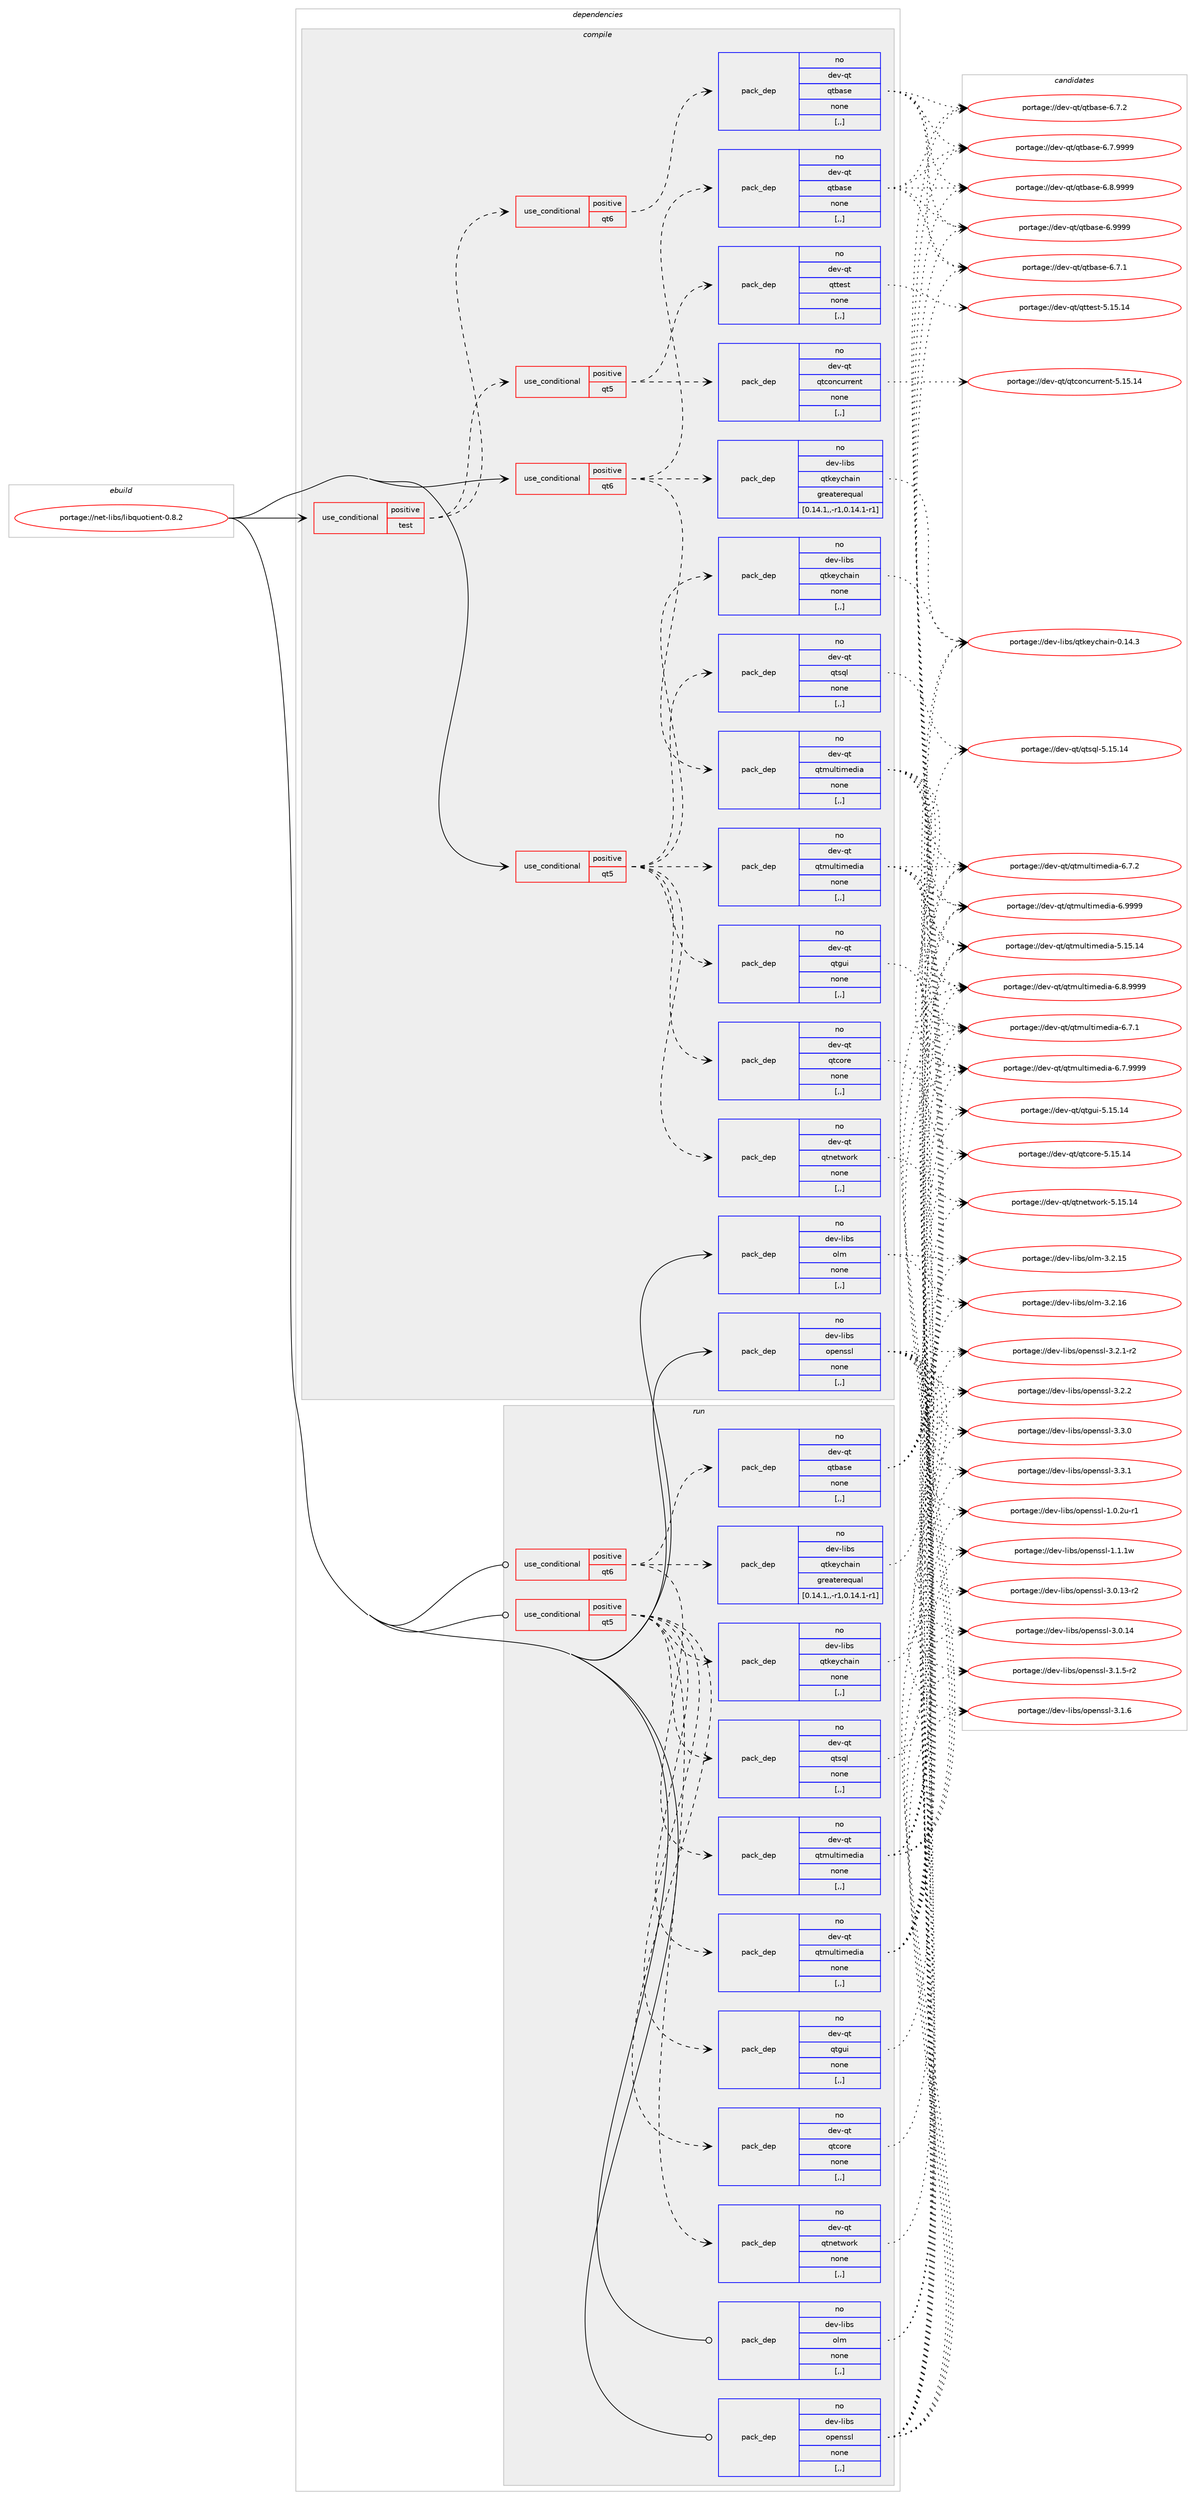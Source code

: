 digraph prolog {

# *************
# Graph options
# *************

newrank=true;
concentrate=true;
compound=true;
graph [rankdir=LR,fontname=Helvetica,fontsize=10,ranksep=1.5];#, ranksep=2.5, nodesep=0.2];
edge  [arrowhead=vee];
node  [fontname=Helvetica,fontsize=10];

# **********
# The ebuild
# **********

subgraph cluster_leftcol {
color=gray;
rank=same;
label=<<i>ebuild</i>>;
id [label="portage://net-libs/libquotient-0.8.2", color=red, width=4, href="../net-libs/libquotient-0.8.2.svg"];
}

# ****************
# The dependencies
# ****************

subgraph cluster_midcol {
color=gray;
label=<<i>dependencies</i>>;
subgraph cluster_compile {
fillcolor="#eeeeee";
style=filled;
label=<<i>compile</i>>;
subgraph cond91377 {
dependency351103 [label=<<TABLE BORDER="0" CELLBORDER="1" CELLSPACING="0" CELLPADDING="4"><TR><TD ROWSPAN="3" CELLPADDING="10">use_conditional</TD></TR><TR><TD>positive</TD></TR><TR><TD>qt5</TD></TR></TABLE>>, shape=none, color=red];
subgraph pack257121 {
dependency351104 [label=<<TABLE BORDER="0" CELLBORDER="1" CELLSPACING="0" CELLPADDING="4" WIDTH="220"><TR><TD ROWSPAN="6" CELLPADDING="30">pack_dep</TD></TR><TR><TD WIDTH="110">no</TD></TR><TR><TD>dev-libs</TD></TR><TR><TD>qtkeychain</TD></TR><TR><TD>none</TD></TR><TR><TD>[,,]</TD></TR></TABLE>>, shape=none, color=blue];
}
dependency351103:e -> dependency351104:w [weight=20,style="dashed",arrowhead="vee"];
subgraph pack257122 {
dependency351105 [label=<<TABLE BORDER="0" CELLBORDER="1" CELLSPACING="0" CELLPADDING="4" WIDTH="220"><TR><TD ROWSPAN="6" CELLPADDING="30">pack_dep</TD></TR><TR><TD WIDTH="110">no</TD></TR><TR><TD>dev-qt</TD></TR><TR><TD>qtcore</TD></TR><TR><TD>none</TD></TR><TR><TD>[,,]</TD></TR></TABLE>>, shape=none, color=blue];
}
dependency351103:e -> dependency351105:w [weight=20,style="dashed",arrowhead="vee"];
subgraph pack257123 {
dependency351106 [label=<<TABLE BORDER="0" CELLBORDER="1" CELLSPACING="0" CELLPADDING="4" WIDTH="220"><TR><TD ROWSPAN="6" CELLPADDING="30">pack_dep</TD></TR><TR><TD WIDTH="110">no</TD></TR><TR><TD>dev-qt</TD></TR><TR><TD>qtgui</TD></TR><TR><TD>none</TD></TR><TR><TD>[,,]</TD></TR></TABLE>>, shape=none, color=blue];
}
dependency351103:e -> dependency351106:w [weight=20,style="dashed",arrowhead="vee"];
subgraph pack257124 {
dependency351107 [label=<<TABLE BORDER="0" CELLBORDER="1" CELLSPACING="0" CELLPADDING="4" WIDTH="220"><TR><TD ROWSPAN="6" CELLPADDING="30">pack_dep</TD></TR><TR><TD WIDTH="110">no</TD></TR><TR><TD>dev-qt</TD></TR><TR><TD>qtmultimedia</TD></TR><TR><TD>none</TD></TR><TR><TD>[,,]</TD></TR></TABLE>>, shape=none, color=blue];
}
dependency351103:e -> dependency351107:w [weight=20,style="dashed",arrowhead="vee"];
subgraph pack257125 {
dependency351108 [label=<<TABLE BORDER="0" CELLBORDER="1" CELLSPACING="0" CELLPADDING="4" WIDTH="220"><TR><TD ROWSPAN="6" CELLPADDING="30">pack_dep</TD></TR><TR><TD WIDTH="110">no</TD></TR><TR><TD>dev-qt</TD></TR><TR><TD>qtnetwork</TD></TR><TR><TD>none</TD></TR><TR><TD>[,,]</TD></TR></TABLE>>, shape=none, color=blue];
}
dependency351103:e -> dependency351108:w [weight=20,style="dashed",arrowhead="vee"];
subgraph pack257126 {
dependency351109 [label=<<TABLE BORDER="0" CELLBORDER="1" CELLSPACING="0" CELLPADDING="4" WIDTH="220"><TR><TD ROWSPAN="6" CELLPADDING="30">pack_dep</TD></TR><TR><TD WIDTH="110">no</TD></TR><TR><TD>dev-qt</TD></TR><TR><TD>qtsql</TD></TR><TR><TD>none</TD></TR><TR><TD>[,,]</TD></TR></TABLE>>, shape=none, color=blue];
}
dependency351103:e -> dependency351109:w [weight=20,style="dashed",arrowhead="vee"];
}
id:e -> dependency351103:w [weight=20,style="solid",arrowhead="vee"];
subgraph cond91378 {
dependency351110 [label=<<TABLE BORDER="0" CELLBORDER="1" CELLSPACING="0" CELLPADDING="4"><TR><TD ROWSPAN="3" CELLPADDING="10">use_conditional</TD></TR><TR><TD>positive</TD></TR><TR><TD>qt6</TD></TR></TABLE>>, shape=none, color=red];
subgraph pack257127 {
dependency351111 [label=<<TABLE BORDER="0" CELLBORDER="1" CELLSPACING="0" CELLPADDING="4" WIDTH="220"><TR><TD ROWSPAN="6" CELLPADDING="30">pack_dep</TD></TR><TR><TD WIDTH="110">no</TD></TR><TR><TD>dev-libs</TD></TR><TR><TD>qtkeychain</TD></TR><TR><TD>greaterequal</TD></TR><TR><TD>[0.14.1,,-r1,0.14.1-r1]</TD></TR></TABLE>>, shape=none, color=blue];
}
dependency351110:e -> dependency351111:w [weight=20,style="dashed",arrowhead="vee"];
subgraph pack257128 {
dependency351112 [label=<<TABLE BORDER="0" CELLBORDER="1" CELLSPACING="0" CELLPADDING="4" WIDTH="220"><TR><TD ROWSPAN="6" CELLPADDING="30">pack_dep</TD></TR><TR><TD WIDTH="110">no</TD></TR><TR><TD>dev-qt</TD></TR><TR><TD>qtbase</TD></TR><TR><TD>none</TD></TR><TR><TD>[,,]</TD></TR></TABLE>>, shape=none, color=blue];
}
dependency351110:e -> dependency351112:w [weight=20,style="dashed",arrowhead="vee"];
subgraph pack257129 {
dependency351113 [label=<<TABLE BORDER="0" CELLBORDER="1" CELLSPACING="0" CELLPADDING="4" WIDTH="220"><TR><TD ROWSPAN="6" CELLPADDING="30">pack_dep</TD></TR><TR><TD WIDTH="110">no</TD></TR><TR><TD>dev-qt</TD></TR><TR><TD>qtmultimedia</TD></TR><TR><TD>none</TD></TR><TR><TD>[,,]</TD></TR></TABLE>>, shape=none, color=blue];
}
dependency351110:e -> dependency351113:w [weight=20,style="dashed",arrowhead="vee"];
}
id:e -> dependency351110:w [weight=20,style="solid",arrowhead="vee"];
subgraph cond91379 {
dependency351114 [label=<<TABLE BORDER="0" CELLBORDER="1" CELLSPACING="0" CELLPADDING="4"><TR><TD ROWSPAN="3" CELLPADDING="10">use_conditional</TD></TR><TR><TD>positive</TD></TR><TR><TD>test</TD></TR></TABLE>>, shape=none, color=red];
subgraph cond91380 {
dependency351115 [label=<<TABLE BORDER="0" CELLBORDER="1" CELLSPACING="0" CELLPADDING="4"><TR><TD ROWSPAN="3" CELLPADDING="10">use_conditional</TD></TR><TR><TD>positive</TD></TR><TR><TD>qt5</TD></TR></TABLE>>, shape=none, color=red];
subgraph pack257130 {
dependency351116 [label=<<TABLE BORDER="0" CELLBORDER="1" CELLSPACING="0" CELLPADDING="4" WIDTH="220"><TR><TD ROWSPAN="6" CELLPADDING="30">pack_dep</TD></TR><TR><TD WIDTH="110">no</TD></TR><TR><TD>dev-qt</TD></TR><TR><TD>qtconcurrent</TD></TR><TR><TD>none</TD></TR><TR><TD>[,,]</TD></TR></TABLE>>, shape=none, color=blue];
}
dependency351115:e -> dependency351116:w [weight=20,style="dashed",arrowhead="vee"];
subgraph pack257131 {
dependency351117 [label=<<TABLE BORDER="0" CELLBORDER="1" CELLSPACING="0" CELLPADDING="4" WIDTH="220"><TR><TD ROWSPAN="6" CELLPADDING="30">pack_dep</TD></TR><TR><TD WIDTH="110">no</TD></TR><TR><TD>dev-qt</TD></TR><TR><TD>qttest</TD></TR><TR><TD>none</TD></TR><TR><TD>[,,]</TD></TR></TABLE>>, shape=none, color=blue];
}
dependency351115:e -> dependency351117:w [weight=20,style="dashed",arrowhead="vee"];
}
dependency351114:e -> dependency351115:w [weight=20,style="dashed",arrowhead="vee"];
subgraph cond91381 {
dependency351118 [label=<<TABLE BORDER="0" CELLBORDER="1" CELLSPACING="0" CELLPADDING="4"><TR><TD ROWSPAN="3" CELLPADDING="10">use_conditional</TD></TR><TR><TD>positive</TD></TR><TR><TD>qt6</TD></TR></TABLE>>, shape=none, color=red];
subgraph pack257132 {
dependency351119 [label=<<TABLE BORDER="0" CELLBORDER="1" CELLSPACING="0" CELLPADDING="4" WIDTH="220"><TR><TD ROWSPAN="6" CELLPADDING="30">pack_dep</TD></TR><TR><TD WIDTH="110">no</TD></TR><TR><TD>dev-qt</TD></TR><TR><TD>qtbase</TD></TR><TR><TD>none</TD></TR><TR><TD>[,,]</TD></TR></TABLE>>, shape=none, color=blue];
}
dependency351118:e -> dependency351119:w [weight=20,style="dashed",arrowhead="vee"];
}
dependency351114:e -> dependency351118:w [weight=20,style="dashed",arrowhead="vee"];
}
id:e -> dependency351114:w [weight=20,style="solid",arrowhead="vee"];
subgraph pack257133 {
dependency351120 [label=<<TABLE BORDER="0" CELLBORDER="1" CELLSPACING="0" CELLPADDING="4" WIDTH="220"><TR><TD ROWSPAN="6" CELLPADDING="30">pack_dep</TD></TR><TR><TD WIDTH="110">no</TD></TR><TR><TD>dev-libs</TD></TR><TR><TD>olm</TD></TR><TR><TD>none</TD></TR><TR><TD>[,,]</TD></TR></TABLE>>, shape=none, color=blue];
}
id:e -> dependency351120:w [weight=20,style="solid",arrowhead="vee"];
subgraph pack257134 {
dependency351121 [label=<<TABLE BORDER="0" CELLBORDER="1" CELLSPACING="0" CELLPADDING="4" WIDTH="220"><TR><TD ROWSPAN="6" CELLPADDING="30">pack_dep</TD></TR><TR><TD WIDTH="110">no</TD></TR><TR><TD>dev-libs</TD></TR><TR><TD>openssl</TD></TR><TR><TD>none</TD></TR><TR><TD>[,,]</TD></TR></TABLE>>, shape=none, color=blue];
}
id:e -> dependency351121:w [weight=20,style="solid",arrowhead="vee"];
}
subgraph cluster_compileandrun {
fillcolor="#eeeeee";
style=filled;
label=<<i>compile and run</i>>;
}
subgraph cluster_run {
fillcolor="#eeeeee";
style=filled;
label=<<i>run</i>>;
subgraph cond91382 {
dependency351122 [label=<<TABLE BORDER="0" CELLBORDER="1" CELLSPACING="0" CELLPADDING="4"><TR><TD ROWSPAN="3" CELLPADDING="10">use_conditional</TD></TR><TR><TD>positive</TD></TR><TR><TD>qt5</TD></TR></TABLE>>, shape=none, color=red];
subgraph pack257135 {
dependency351123 [label=<<TABLE BORDER="0" CELLBORDER="1" CELLSPACING="0" CELLPADDING="4" WIDTH="220"><TR><TD ROWSPAN="6" CELLPADDING="30">pack_dep</TD></TR><TR><TD WIDTH="110">no</TD></TR><TR><TD>dev-libs</TD></TR><TR><TD>qtkeychain</TD></TR><TR><TD>none</TD></TR><TR><TD>[,,]</TD></TR></TABLE>>, shape=none, color=blue];
}
dependency351122:e -> dependency351123:w [weight=20,style="dashed",arrowhead="vee"];
subgraph pack257136 {
dependency351124 [label=<<TABLE BORDER="0" CELLBORDER="1" CELLSPACING="0" CELLPADDING="4" WIDTH="220"><TR><TD ROWSPAN="6" CELLPADDING="30">pack_dep</TD></TR><TR><TD WIDTH="110">no</TD></TR><TR><TD>dev-qt</TD></TR><TR><TD>qtcore</TD></TR><TR><TD>none</TD></TR><TR><TD>[,,]</TD></TR></TABLE>>, shape=none, color=blue];
}
dependency351122:e -> dependency351124:w [weight=20,style="dashed",arrowhead="vee"];
subgraph pack257137 {
dependency351125 [label=<<TABLE BORDER="0" CELLBORDER="1" CELLSPACING="0" CELLPADDING="4" WIDTH="220"><TR><TD ROWSPAN="6" CELLPADDING="30">pack_dep</TD></TR><TR><TD WIDTH="110">no</TD></TR><TR><TD>dev-qt</TD></TR><TR><TD>qtgui</TD></TR><TR><TD>none</TD></TR><TR><TD>[,,]</TD></TR></TABLE>>, shape=none, color=blue];
}
dependency351122:e -> dependency351125:w [weight=20,style="dashed",arrowhead="vee"];
subgraph pack257138 {
dependency351126 [label=<<TABLE BORDER="0" CELLBORDER="1" CELLSPACING="0" CELLPADDING="4" WIDTH="220"><TR><TD ROWSPAN="6" CELLPADDING="30">pack_dep</TD></TR><TR><TD WIDTH="110">no</TD></TR><TR><TD>dev-qt</TD></TR><TR><TD>qtmultimedia</TD></TR><TR><TD>none</TD></TR><TR><TD>[,,]</TD></TR></TABLE>>, shape=none, color=blue];
}
dependency351122:e -> dependency351126:w [weight=20,style="dashed",arrowhead="vee"];
subgraph pack257139 {
dependency351127 [label=<<TABLE BORDER="0" CELLBORDER="1" CELLSPACING="0" CELLPADDING="4" WIDTH="220"><TR><TD ROWSPAN="6" CELLPADDING="30">pack_dep</TD></TR><TR><TD WIDTH="110">no</TD></TR><TR><TD>dev-qt</TD></TR><TR><TD>qtnetwork</TD></TR><TR><TD>none</TD></TR><TR><TD>[,,]</TD></TR></TABLE>>, shape=none, color=blue];
}
dependency351122:e -> dependency351127:w [weight=20,style="dashed",arrowhead="vee"];
subgraph pack257140 {
dependency351128 [label=<<TABLE BORDER="0" CELLBORDER="1" CELLSPACING="0" CELLPADDING="4" WIDTH="220"><TR><TD ROWSPAN="6" CELLPADDING="30">pack_dep</TD></TR><TR><TD WIDTH="110">no</TD></TR><TR><TD>dev-qt</TD></TR><TR><TD>qtsql</TD></TR><TR><TD>none</TD></TR><TR><TD>[,,]</TD></TR></TABLE>>, shape=none, color=blue];
}
dependency351122:e -> dependency351128:w [weight=20,style="dashed",arrowhead="vee"];
}
id:e -> dependency351122:w [weight=20,style="solid",arrowhead="odot"];
subgraph cond91383 {
dependency351129 [label=<<TABLE BORDER="0" CELLBORDER="1" CELLSPACING="0" CELLPADDING="4"><TR><TD ROWSPAN="3" CELLPADDING="10">use_conditional</TD></TR><TR><TD>positive</TD></TR><TR><TD>qt6</TD></TR></TABLE>>, shape=none, color=red];
subgraph pack257141 {
dependency351130 [label=<<TABLE BORDER="0" CELLBORDER="1" CELLSPACING="0" CELLPADDING="4" WIDTH="220"><TR><TD ROWSPAN="6" CELLPADDING="30">pack_dep</TD></TR><TR><TD WIDTH="110">no</TD></TR><TR><TD>dev-libs</TD></TR><TR><TD>qtkeychain</TD></TR><TR><TD>greaterequal</TD></TR><TR><TD>[0.14.1,,-r1,0.14.1-r1]</TD></TR></TABLE>>, shape=none, color=blue];
}
dependency351129:e -> dependency351130:w [weight=20,style="dashed",arrowhead="vee"];
subgraph pack257142 {
dependency351131 [label=<<TABLE BORDER="0" CELLBORDER="1" CELLSPACING="0" CELLPADDING="4" WIDTH="220"><TR><TD ROWSPAN="6" CELLPADDING="30">pack_dep</TD></TR><TR><TD WIDTH="110">no</TD></TR><TR><TD>dev-qt</TD></TR><TR><TD>qtbase</TD></TR><TR><TD>none</TD></TR><TR><TD>[,,]</TD></TR></TABLE>>, shape=none, color=blue];
}
dependency351129:e -> dependency351131:w [weight=20,style="dashed",arrowhead="vee"];
subgraph pack257143 {
dependency351132 [label=<<TABLE BORDER="0" CELLBORDER="1" CELLSPACING="0" CELLPADDING="4" WIDTH="220"><TR><TD ROWSPAN="6" CELLPADDING="30">pack_dep</TD></TR><TR><TD WIDTH="110">no</TD></TR><TR><TD>dev-qt</TD></TR><TR><TD>qtmultimedia</TD></TR><TR><TD>none</TD></TR><TR><TD>[,,]</TD></TR></TABLE>>, shape=none, color=blue];
}
dependency351129:e -> dependency351132:w [weight=20,style="dashed",arrowhead="vee"];
}
id:e -> dependency351129:w [weight=20,style="solid",arrowhead="odot"];
subgraph pack257144 {
dependency351133 [label=<<TABLE BORDER="0" CELLBORDER="1" CELLSPACING="0" CELLPADDING="4" WIDTH="220"><TR><TD ROWSPAN="6" CELLPADDING="30">pack_dep</TD></TR><TR><TD WIDTH="110">no</TD></TR><TR><TD>dev-libs</TD></TR><TR><TD>olm</TD></TR><TR><TD>none</TD></TR><TR><TD>[,,]</TD></TR></TABLE>>, shape=none, color=blue];
}
id:e -> dependency351133:w [weight=20,style="solid",arrowhead="odot"];
subgraph pack257145 {
dependency351134 [label=<<TABLE BORDER="0" CELLBORDER="1" CELLSPACING="0" CELLPADDING="4" WIDTH="220"><TR><TD ROWSPAN="6" CELLPADDING="30">pack_dep</TD></TR><TR><TD WIDTH="110">no</TD></TR><TR><TD>dev-libs</TD></TR><TR><TD>openssl</TD></TR><TR><TD>none</TD></TR><TR><TD>[,,]</TD></TR></TABLE>>, shape=none, color=blue];
}
id:e -> dependency351134:w [weight=20,style="solid",arrowhead="odot"];
}
}

# **************
# The candidates
# **************

subgraph cluster_choices {
rank=same;
color=gray;
label=<<i>candidates</i>>;

subgraph choice257121 {
color=black;
nodesep=1;
choice100101118451081059811547113116107101121991049710511045484649524651 [label="portage://dev-libs/qtkeychain-0.14.3", color=red, width=4,href="../dev-libs/qtkeychain-0.14.3.svg"];
dependency351104:e -> choice100101118451081059811547113116107101121991049710511045484649524651:w [style=dotted,weight="100"];
}
subgraph choice257122 {
color=black;
nodesep=1;
choice1001011184511311647113116991111141014553464953464952 [label="portage://dev-qt/qtcore-5.15.14", color=red, width=4,href="../dev-qt/qtcore-5.15.14.svg"];
dependency351105:e -> choice1001011184511311647113116991111141014553464953464952:w [style=dotted,weight="100"];
}
subgraph choice257123 {
color=black;
nodesep=1;
choice10010111845113116471131161031171054553464953464952 [label="portage://dev-qt/qtgui-5.15.14", color=red, width=4,href="../dev-qt/qtgui-5.15.14.svg"];
dependency351106:e -> choice10010111845113116471131161031171054553464953464952:w [style=dotted,weight="100"];
}
subgraph choice257124 {
color=black;
nodesep=1;
choice1001011184511311647113116109117108116105109101100105974553464953464952 [label="portage://dev-qt/qtmultimedia-5.15.14", color=red, width=4,href="../dev-qt/qtmultimedia-5.15.14.svg"];
choice100101118451131164711311610911710811610510910110010597455446554649 [label="portage://dev-qt/qtmultimedia-6.7.1", color=red, width=4,href="../dev-qt/qtmultimedia-6.7.1.svg"];
choice100101118451131164711311610911710811610510910110010597455446554650 [label="portage://dev-qt/qtmultimedia-6.7.2", color=red, width=4,href="../dev-qt/qtmultimedia-6.7.2.svg"];
choice100101118451131164711311610911710811610510910110010597455446554657575757 [label="portage://dev-qt/qtmultimedia-6.7.9999", color=red, width=4,href="../dev-qt/qtmultimedia-6.7.9999.svg"];
choice100101118451131164711311610911710811610510910110010597455446564657575757 [label="portage://dev-qt/qtmultimedia-6.8.9999", color=red, width=4,href="../dev-qt/qtmultimedia-6.8.9999.svg"];
choice10010111845113116471131161091171081161051091011001059745544657575757 [label="portage://dev-qt/qtmultimedia-6.9999", color=red, width=4,href="../dev-qt/qtmultimedia-6.9999.svg"];
dependency351107:e -> choice1001011184511311647113116109117108116105109101100105974553464953464952:w [style=dotted,weight="100"];
dependency351107:e -> choice100101118451131164711311610911710811610510910110010597455446554649:w [style=dotted,weight="100"];
dependency351107:e -> choice100101118451131164711311610911710811610510910110010597455446554650:w [style=dotted,weight="100"];
dependency351107:e -> choice100101118451131164711311610911710811610510910110010597455446554657575757:w [style=dotted,weight="100"];
dependency351107:e -> choice100101118451131164711311610911710811610510910110010597455446564657575757:w [style=dotted,weight="100"];
dependency351107:e -> choice10010111845113116471131161091171081161051091011001059745544657575757:w [style=dotted,weight="100"];
}
subgraph choice257125 {
color=black;
nodesep=1;
choice10010111845113116471131161101011161191111141074553464953464952 [label="portage://dev-qt/qtnetwork-5.15.14", color=red, width=4,href="../dev-qt/qtnetwork-5.15.14.svg"];
dependency351108:e -> choice10010111845113116471131161101011161191111141074553464953464952:w [style=dotted,weight="100"];
}
subgraph choice257126 {
color=black;
nodesep=1;
choice10010111845113116471131161151131084553464953464952 [label="portage://dev-qt/qtsql-5.15.14", color=red, width=4,href="../dev-qt/qtsql-5.15.14.svg"];
dependency351109:e -> choice10010111845113116471131161151131084553464953464952:w [style=dotted,weight="100"];
}
subgraph choice257127 {
color=black;
nodesep=1;
choice100101118451081059811547113116107101121991049710511045484649524651 [label="portage://dev-libs/qtkeychain-0.14.3", color=red, width=4,href="../dev-libs/qtkeychain-0.14.3.svg"];
dependency351111:e -> choice100101118451081059811547113116107101121991049710511045484649524651:w [style=dotted,weight="100"];
}
subgraph choice257128 {
color=black;
nodesep=1;
choice10010111845113116471131169897115101455446554649 [label="portage://dev-qt/qtbase-6.7.1", color=red, width=4,href="../dev-qt/qtbase-6.7.1.svg"];
choice10010111845113116471131169897115101455446554650 [label="portage://dev-qt/qtbase-6.7.2", color=red, width=4,href="../dev-qt/qtbase-6.7.2.svg"];
choice10010111845113116471131169897115101455446554657575757 [label="portage://dev-qt/qtbase-6.7.9999", color=red, width=4,href="../dev-qt/qtbase-6.7.9999.svg"];
choice10010111845113116471131169897115101455446564657575757 [label="portage://dev-qt/qtbase-6.8.9999", color=red, width=4,href="../dev-qt/qtbase-6.8.9999.svg"];
choice1001011184511311647113116989711510145544657575757 [label="portage://dev-qt/qtbase-6.9999", color=red, width=4,href="../dev-qt/qtbase-6.9999.svg"];
dependency351112:e -> choice10010111845113116471131169897115101455446554649:w [style=dotted,weight="100"];
dependency351112:e -> choice10010111845113116471131169897115101455446554650:w [style=dotted,weight="100"];
dependency351112:e -> choice10010111845113116471131169897115101455446554657575757:w [style=dotted,weight="100"];
dependency351112:e -> choice10010111845113116471131169897115101455446564657575757:w [style=dotted,weight="100"];
dependency351112:e -> choice1001011184511311647113116989711510145544657575757:w [style=dotted,weight="100"];
}
subgraph choice257129 {
color=black;
nodesep=1;
choice1001011184511311647113116109117108116105109101100105974553464953464952 [label="portage://dev-qt/qtmultimedia-5.15.14", color=red, width=4,href="../dev-qt/qtmultimedia-5.15.14.svg"];
choice100101118451131164711311610911710811610510910110010597455446554649 [label="portage://dev-qt/qtmultimedia-6.7.1", color=red, width=4,href="../dev-qt/qtmultimedia-6.7.1.svg"];
choice100101118451131164711311610911710811610510910110010597455446554650 [label="portage://dev-qt/qtmultimedia-6.7.2", color=red, width=4,href="../dev-qt/qtmultimedia-6.7.2.svg"];
choice100101118451131164711311610911710811610510910110010597455446554657575757 [label="portage://dev-qt/qtmultimedia-6.7.9999", color=red, width=4,href="../dev-qt/qtmultimedia-6.7.9999.svg"];
choice100101118451131164711311610911710811610510910110010597455446564657575757 [label="portage://dev-qt/qtmultimedia-6.8.9999", color=red, width=4,href="../dev-qt/qtmultimedia-6.8.9999.svg"];
choice10010111845113116471131161091171081161051091011001059745544657575757 [label="portage://dev-qt/qtmultimedia-6.9999", color=red, width=4,href="../dev-qt/qtmultimedia-6.9999.svg"];
dependency351113:e -> choice1001011184511311647113116109117108116105109101100105974553464953464952:w [style=dotted,weight="100"];
dependency351113:e -> choice100101118451131164711311610911710811610510910110010597455446554649:w [style=dotted,weight="100"];
dependency351113:e -> choice100101118451131164711311610911710811610510910110010597455446554650:w [style=dotted,weight="100"];
dependency351113:e -> choice100101118451131164711311610911710811610510910110010597455446554657575757:w [style=dotted,weight="100"];
dependency351113:e -> choice100101118451131164711311610911710811610510910110010597455446564657575757:w [style=dotted,weight="100"];
dependency351113:e -> choice10010111845113116471131161091171081161051091011001059745544657575757:w [style=dotted,weight="100"];
}
subgraph choice257130 {
color=black;
nodesep=1;
choice100101118451131164711311699111110991171141141011101164553464953464952 [label="portage://dev-qt/qtconcurrent-5.15.14", color=red, width=4,href="../dev-qt/qtconcurrent-5.15.14.svg"];
dependency351116:e -> choice100101118451131164711311699111110991171141141011101164553464953464952:w [style=dotted,weight="100"];
}
subgraph choice257131 {
color=black;
nodesep=1;
choice10010111845113116471131161161011151164553464953464952 [label="portage://dev-qt/qttest-5.15.14", color=red, width=4,href="../dev-qt/qttest-5.15.14.svg"];
dependency351117:e -> choice10010111845113116471131161161011151164553464953464952:w [style=dotted,weight="100"];
}
subgraph choice257132 {
color=black;
nodesep=1;
choice10010111845113116471131169897115101455446554649 [label="portage://dev-qt/qtbase-6.7.1", color=red, width=4,href="../dev-qt/qtbase-6.7.1.svg"];
choice10010111845113116471131169897115101455446554650 [label="portage://dev-qt/qtbase-6.7.2", color=red, width=4,href="../dev-qt/qtbase-6.7.2.svg"];
choice10010111845113116471131169897115101455446554657575757 [label="portage://dev-qt/qtbase-6.7.9999", color=red, width=4,href="../dev-qt/qtbase-6.7.9999.svg"];
choice10010111845113116471131169897115101455446564657575757 [label="portage://dev-qt/qtbase-6.8.9999", color=red, width=4,href="../dev-qt/qtbase-6.8.9999.svg"];
choice1001011184511311647113116989711510145544657575757 [label="portage://dev-qt/qtbase-6.9999", color=red, width=4,href="../dev-qt/qtbase-6.9999.svg"];
dependency351119:e -> choice10010111845113116471131169897115101455446554649:w [style=dotted,weight="100"];
dependency351119:e -> choice10010111845113116471131169897115101455446554650:w [style=dotted,weight="100"];
dependency351119:e -> choice10010111845113116471131169897115101455446554657575757:w [style=dotted,weight="100"];
dependency351119:e -> choice10010111845113116471131169897115101455446564657575757:w [style=dotted,weight="100"];
dependency351119:e -> choice1001011184511311647113116989711510145544657575757:w [style=dotted,weight="100"];
}
subgraph choice257133 {
color=black;
nodesep=1;
choice10010111845108105981154711110810945514650464953 [label="portage://dev-libs/olm-3.2.15", color=red, width=4,href="../dev-libs/olm-3.2.15.svg"];
choice10010111845108105981154711110810945514650464954 [label="portage://dev-libs/olm-3.2.16", color=red, width=4,href="../dev-libs/olm-3.2.16.svg"];
dependency351120:e -> choice10010111845108105981154711110810945514650464953:w [style=dotted,weight="100"];
dependency351120:e -> choice10010111845108105981154711110810945514650464954:w [style=dotted,weight="100"];
}
subgraph choice257134 {
color=black;
nodesep=1;
choice1001011184510810598115471111121011101151151084549464846501174511449 [label="portage://dev-libs/openssl-1.0.2u-r1", color=red, width=4,href="../dev-libs/openssl-1.0.2u-r1.svg"];
choice100101118451081059811547111112101110115115108454946494649119 [label="portage://dev-libs/openssl-1.1.1w", color=red, width=4,href="../dev-libs/openssl-1.1.1w.svg"];
choice100101118451081059811547111112101110115115108455146484649514511450 [label="portage://dev-libs/openssl-3.0.13-r2", color=red, width=4,href="../dev-libs/openssl-3.0.13-r2.svg"];
choice10010111845108105981154711111210111011511510845514648464952 [label="portage://dev-libs/openssl-3.0.14", color=red, width=4,href="../dev-libs/openssl-3.0.14.svg"];
choice1001011184510810598115471111121011101151151084551464946534511450 [label="portage://dev-libs/openssl-3.1.5-r2", color=red, width=4,href="../dev-libs/openssl-3.1.5-r2.svg"];
choice100101118451081059811547111112101110115115108455146494654 [label="portage://dev-libs/openssl-3.1.6", color=red, width=4,href="../dev-libs/openssl-3.1.6.svg"];
choice1001011184510810598115471111121011101151151084551465046494511450 [label="portage://dev-libs/openssl-3.2.1-r2", color=red, width=4,href="../dev-libs/openssl-3.2.1-r2.svg"];
choice100101118451081059811547111112101110115115108455146504650 [label="portage://dev-libs/openssl-3.2.2", color=red, width=4,href="../dev-libs/openssl-3.2.2.svg"];
choice100101118451081059811547111112101110115115108455146514648 [label="portage://dev-libs/openssl-3.3.0", color=red, width=4,href="../dev-libs/openssl-3.3.0.svg"];
choice100101118451081059811547111112101110115115108455146514649 [label="portage://dev-libs/openssl-3.3.1", color=red, width=4,href="../dev-libs/openssl-3.3.1.svg"];
dependency351121:e -> choice1001011184510810598115471111121011101151151084549464846501174511449:w [style=dotted,weight="100"];
dependency351121:e -> choice100101118451081059811547111112101110115115108454946494649119:w [style=dotted,weight="100"];
dependency351121:e -> choice100101118451081059811547111112101110115115108455146484649514511450:w [style=dotted,weight="100"];
dependency351121:e -> choice10010111845108105981154711111210111011511510845514648464952:w [style=dotted,weight="100"];
dependency351121:e -> choice1001011184510810598115471111121011101151151084551464946534511450:w [style=dotted,weight="100"];
dependency351121:e -> choice100101118451081059811547111112101110115115108455146494654:w [style=dotted,weight="100"];
dependency351121:e -> choice1001011184510810598115471111121011101151151084551465046494511450:w [style=dotted,weight="100"];
dependency351121:e -> choice100101118451081059811547111112101110115115108455146504650:w [style=dotted,weight="100"];
dependency351121:e -> choice100101118451081059811547111112101110115115108455146514648:w [style=dotted,weight="100"];
dependency351121:e -> choice100101118451081059811547111112101110115115108455146514649:w [style=dotted,weight="100"];
}
subgraph choice257135 {
color=black;
nodesep=1;
choice100101118451081059811547113116107101121991049710511045484649524651 [label="portage://dev-libs/qtkeychain-0.14.3", color=red, width=4,href="../dev-libs/qtkeychain-0.14.3.svg"];
dependency351123:e -> choice100101118451081059811547113116107101121991049710511045484649524651:w [style=dotted,weight="100"];
}
subgraph choice257136 {
color=black;
nodesep=1;
choice1001011184511311647113116991111141014553464953464952 [label="portage://dev-qt/qtcore-5.15.14", color=red, width=4,href="../dev-qt/qtcore-5.15.14.svg"];
dependency351124:e -> choice1001011184511311647113116991111141014553464953464952:w [style=dotted,weight="100"];
}
subgraph choice257137 {
color=black;
nodesep=1;
choice10010111845113116471131161031171054553464953464952 [label="portage://dev-qt/qtgui-5.15.14", color=red, width=4,href="../dev-qt/qtgui-5.15.14.svg"];
dependency351125:e -> choice10010111845113116471131161031171054553464953464952:w [style=dotted,weight="100"];
}
subgraph choice257138 {
color=black;
nodesep=1;
choice1001011184511311647113116109117108116105109101100105974553464953464952 [label="portage://dev-qt/qtmultimedia-5.15.14", color=red, width=4,href="../dev-qt/qtmultimedia-5.15.14.svg"];
choice100101118451131164711311610911710811610510910110010597455446554649 [label="portage://dev-qt/qtmultimedia-6.7.1", color=red, width=4,href="../dev-qt/qtmultimedia-6.7.1.svg"];
choice100101118451131164711311610911710811610510910110010597455446554650 [label="portage://dev-qt/qtmultimedia-6.7.2", color=red, width=4,href="../dev-qt/qtmultimedia-6.7.2.svg"];
choice100101118451131164711311610911710811610510910110010597455446554657575757 [label="portage://dev-qt/qtmultimedia-6.7.9999", color=red, width=4,href="../dev-qt/qtmultimedia-6.7.9999.svg"];
choice100101118451131164711311610911710811610510910110010597455446564657575757 [label="portage://dev-qt/qtmultimedia-6.8.9999", color=red, width=4,href="../dev-qt/qtmultimedia-6.8.9999.svg"];
choice10010111845113116471131161091171081161051091011001059745544657575757 [label="portage://dev-qt/qtmultimedia-6.9999", color=red, width=4,href="../dev-qt/qtmultimedia-6.9999.svg"];
dependency351126:e -> choice1001011184511311647113116109117108116105109101100105974553464953464952:w [style=dotted,weight="100"];
dependency351126:e -> choice100101118451131164711311610911710811610510910110010597455446554649:w [style=dotted,weight="100"];
dependency351126:e -> choice100101118451131164711311610911710811610510910110010597455446554650:w [style=dotted,weight="100"];
dependency351126:e -> choice100101118451131164711311610911710811610510910110010597455446554657575757:w [style=dotted,weight="100"];
dependency351126:e -> choice100101118451131164711311610911710811610510910110010597455446564657575757:w [style=dotted,weight="100"];
dependency351126:e -> choice10010111845113116471131161091171081161051091011001059745544657575757:w [style=dotted,weight="100"];
}
subgraph choice257139 {
color=black;
nodesep=1;
choice10010111845113116471131161101011161191111141074553464953464952 [label="portage://dev-qt/qtnetwork-5.15.14", color=red, width=4,href="../dev-qt/qtnetwork-5.15.14.svg"];
dependency351127:e -> choice10010111845113116471131161101011161191111141074553464953464952:w [style=dotted,weight="100"];
}
subgraph choice257140 {
color=black;
nodesep=1;
choice10010111845113116471131161151131084553464953464952 [label="portage://dev-qt/qtsql-5.15.14", color=red, width=4,href="../dev-qt/qtsql-5.15.14.svg"];
dependency351128:e -> choice10010111845113116471131161151131084553464953464952:w [style=dotted,weight="100"];
}
subgraph choice257141 {
color=black;
nodesep=1;
choice100101118451081059811547113116107101121991049710511045484649524651 [label="portage://dev-libs/qtkeychain-0.14.3", color=red, width=4,href="../dev-libs/qtkeychain-0.14.3.svg"];
dependency351130:e -> choice100101118451081059811547113116107101121991049710511045484649524651:w [style=dotted,weight="100"];
}
subgraph choice257142 {
color=black;
nodesep=1;
choice10010111845113116471131169897115101455446554649 [label="portage://dev-qt/qtbase-6.7.1", color=red, width=4,href="../dev-qt/qtbase-6.7.1.svg"];
choice10010111845113116471131169897115101455446554650 [label="portage://dev-qt/qtbase-6.7.2", color=red, width=4,href="../dev-qt/qtbase-6.7.2.svg"];
choice10010111845113116471131169897115101455446554657575757 [label="portage://dev-qt/qtbase-6.7.9999", color=red, width=4,href="../dev-qt/qtbase-6.7.9999.svg"];
choice10010111845113116471131169897115101455446564657575757 [label="portage://dev-qt/qtbase-6.8.9999", color=red, width=4,href="../dev-qt/qtbase-6.8.9999.svg"];
choice1001011184511311647113116989711510145544657575757 [label="portage://dev-qt/qtbase-6.9999", color=red, width=4,href="../dev-qt/qtbase-6.9999.svg"];
dependency351131:e -> choice10010111845113116471131169897115101455446554649:w [style=dotted,weight="100"];
dependency351131:e -> choice10010111845113116471131169897115101455446554650:w [style=dotted,weight="100"];
dependency351131:e -> choice10010111845113116471131169897115101455446554657575757:w [style=dotted,weight="100"];
dependency351131:e -> choice10010111845113116471131169897115101455446564657575757:w [style=dotted,weight="100"];
dependency351131:e -> choice1001011184511311647113116989711510145544657575757:w [style=dotted,weight="100"];
}
subgraph choice257143 {
color=black;
nodesep=1;
choice1001011184511311647113116109117108116105109101100105974553464953464952 [label="portage://dev-qt/qtmultimedia-5.15.14", color=red, width=4,href="../dev-qt/qtmultimedia-5.15.14.svg"];
choice100101118451131164711311610911710811610510910110010597455446554649 [label="portage://dev-qt/qtmultimedia-6.7.1", color=red, width=4,href="../dev-qt/qtmultimedia-6.7.1.svg"];
choice100101118451131164711311610911710811610510910110010597455446554650 [label="portage://dev-qt/qtmultimedia-6.7.2", color=red, width=4,href="../dev-qt/qtmultimedia-6.7.2.svg"];
choice100101118451131164711311610911710811610510910110010597455446554657575757 [label="portage://dev-qt/qtmultimedia-6.7.9999", color=red, width=4,href="../dev-qt/qtmultimedia-6.7.9999.svg"];
choice100101118451131164711311610911710811610510910110010597455446564657575757 [label="portage://dev-qt/qtmultimedia-6.8.9999", color=red, width=4,href="../dev-qt/qtmultimedia-6.8.9999.svg"];
choice10010111845113116471131161091171081161051091011001059745544657575757 [label="portage://dev-qt/qtmultimedia-6.9999", color=red, width=4,href="../dev-qt/qtmultimedia-6.9999.svg"];
dependency351132:e -> choice1001011184511311647113116109117108116105109101100105974553464953464952:w [style=dotted,weight="100"];
dependency351132:e -> choice100101118451131164711311610911710811610510910110010597455446554649:w [style=dotted,weight="100"];
dependency351132:e -> choice100101118451131164711311610911710811610510910110010597455446554650:w [style=dotted,weight="100"];
dependency351132:e -> choice100101118451131164711311610911710811610510910110010597455446554657575757:w [style=dotted,weight="100"];
dependency351132:e -> choice100101118451131164711311610911710811610510910110010597455446564657575757:w [style=dotted,weight="100"];
dependency351132:e -> choice10010111845113116471131161091171081161051091011001059745544657575757:w [style=dotted,weight="100"];
}
subgraph choice257144 {
color=black;
nodesep=1;
choice10010111845108105981154711110810945514650464953 [label="portage://dev-libs/olm-3.2.15", color=red, width=4,href="../dev-libs/olm-3.2.15.svg"];
choice10010111845108105981154711110810945514650464954 [label="portage://dev-libs/olm-3.2.16", color=red, width=4,href="../dev-libs/olm-3.2.16.svg"];
dependency351133:e -> choice10010111845108105981154711110810945514650464953:w [style=dotted,weight="100"];
dependency351133:e -> choice10010111845108105981154711110810945514650464954:w [style=dotted,weight="100"];
}
subgraph choice257145 {
color=black;
nodesep=1;
choice1001011184510810598115471111121011101151151084549464846501174511449 [label="portage://dev-libs/openssl-1.0.2u-r1", color=red, width=4,href="../dev-libs/openssl-1.0.2u-r1.svg"];
choice100101118451081059811547111112101110115115108454946494649119 [label="portage://dev-libs/openssl-1.1.1w", color=red, width=4,href="../dev-libs/openssl-1.1.1w.svg"];
choice100101118451081059811547111112101110115115108455146484649514511450 [label="portage://dev-libs/openssl-3.0.13-r2", color=red, width=4,href="../dev-libs/openssl-3.0.13-r2.svg"];
choice10010111845108105981154711111210111011511510845514648464952 [label="portage://dev-libs/openssl-3.0.14", color=red, width=4,href="../dev-libs/openssl-3.0.14.svg"];
choice1001011184510810598115471111121011101151151084551464946534511450 [label="portage://dev-libs/openssl-3.1.5-r2", color=red, width=4,href="../dev-libs/openssl-3.1.5-r2.svg"];
choice100101118451081059811547111112101110115115108455146494654 [label="portage://dev-libs/openssl-3.1.6", color=red, width=4,href="../dev-libs/openssl-3.1.6.svg"];
choice1001011184510810598115471111121011101151151084551465046494511450 [label="portage://dev-libs/openssl-3.2.1-r2", color=red, width=4,href="../dev-libs/openssl-3.2.1-r2.svg"];
choice100101118451081059811547111112101110115115108455146504650 [label="portage://dev-libs/openssl-3.2.2", color=red, width=4,href="../dev-libs/openssl-3.2.2.svg"];
choice100101118451081059811547111112101110115115108455146514648 [label="portage://dev-libs/openssl-3.3.0", color=red, width=4,href="../dev-libs/openssl-3.3.0.svg"];
choice100101118451081059811547111112101110115115108455146514649 [label="portage://dev-libs/openssl-3.3.1", color=red, width=4,href="../dev-libs/openssl-3.3.1.svg"];
dependency351134:e -> choice1001011184510810598115471111121011101151151084549464846501174511449:w [style=dotted,weight="100"];
dependency351134:e -> choice100101118451081059811547111112101110115115108454946494649119:w [style=dotted,weight="100"];
dependency351134:e -> choice100101118451081059811547111112101110115115108455146484649514511450:w [style=dotted,weight="100"];
dependency351134:e -> choice10010111845108105981154711111210111011511510845514648464952:w [style=dotted,weight="100"];
dependency351134:e -> choice1001011184510810598115471111121011101151151084551464946534511450:w [style=dotted,weight="100"];
dependency351134:e -> choice100101118451081059811547111112101110115115108455146494654:w [style=dotted,weight="100"];
dependency351134:e -> choice1001011184510810598115471111121011101151151084551465046494511450:w [style=dotted,weight="100"];
dependency351134:e -> choice100101118451081059811547111112101110115115108455146504650:w [style=dotted,weight="100"];
dependency351134:e -> choice100101118451081059811547111112101110115115108455146514648:w [style=dotted,weight="100"];
dependency351134:e -> choice100101118451081059811547111112101110115115108455146514649:w [style=dotted,weight="100"];
}
}

}
